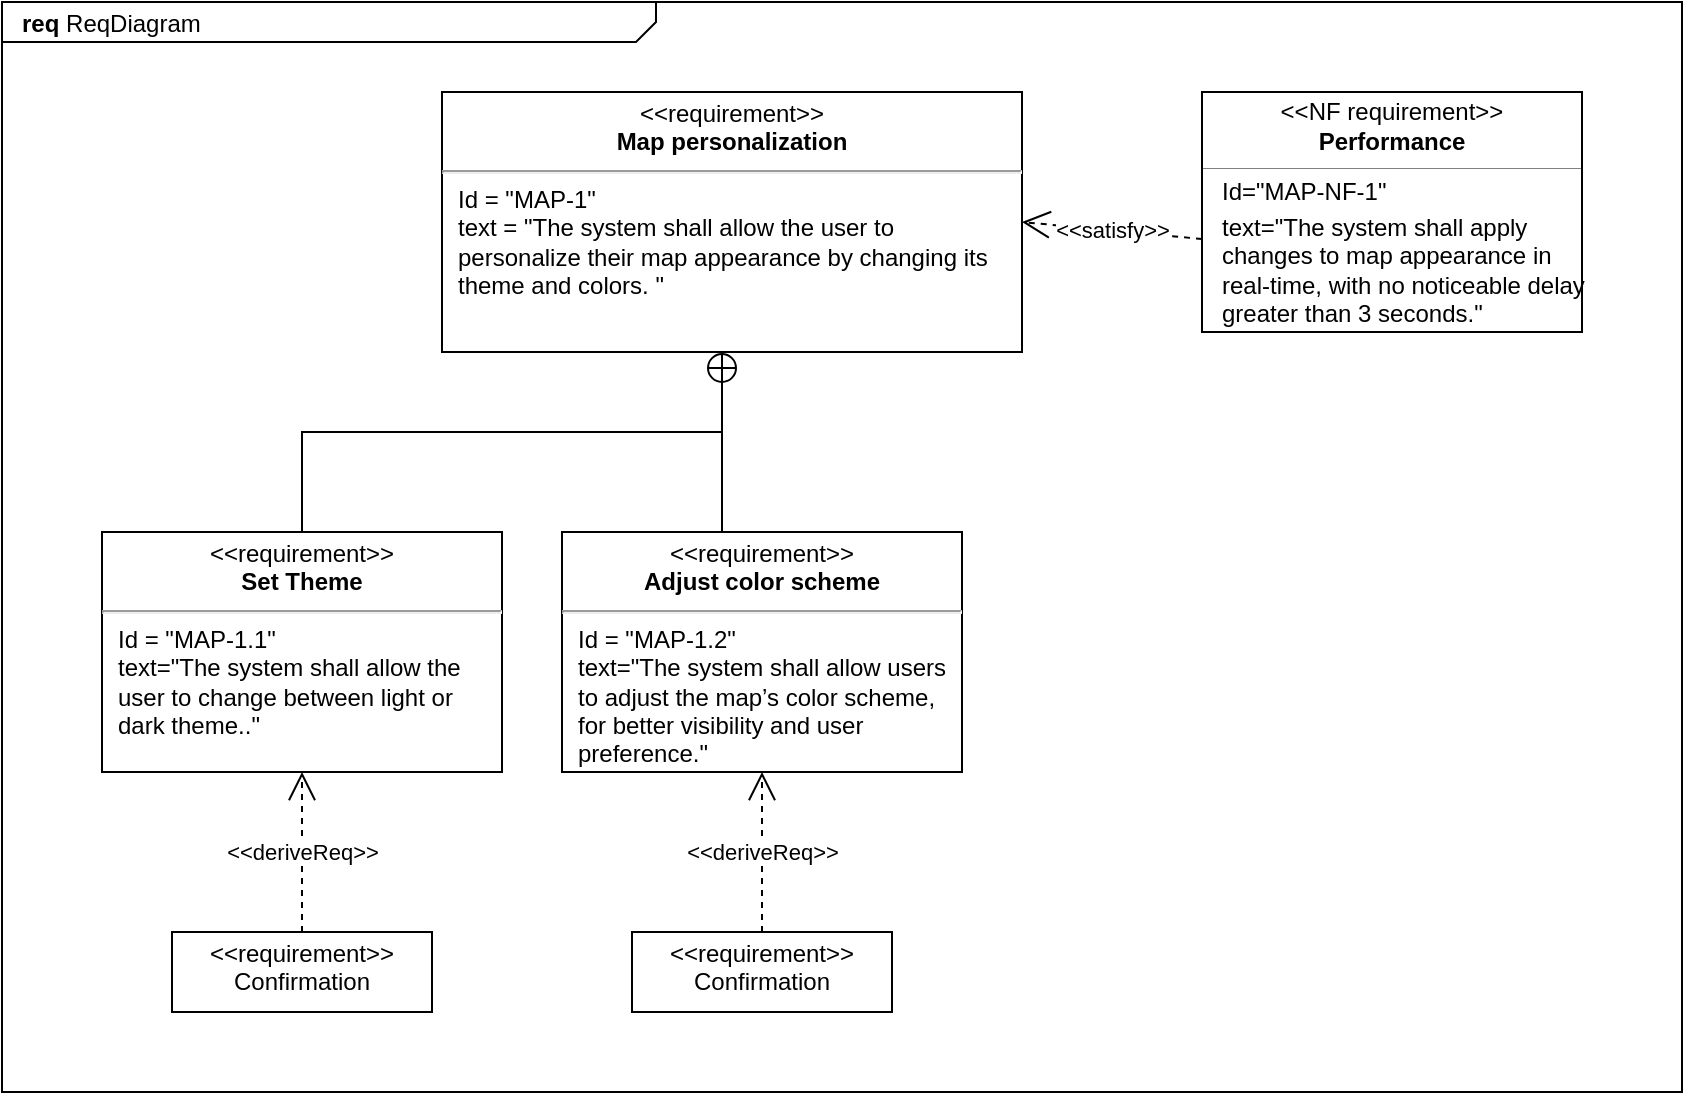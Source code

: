 <mxfile version="26.2.12">
  <diagram name="Page-1" id="inarA9QGWKTlLkQJpEFQ">
    <mxGraphModel dx="1063" dy="596" grid="1" gridSize="10" guides="1" tooltips="1" connect="1" arrows="1" fold="1" page="1" pageScale="1" pageWidth="827" pageHeight="1169" math="0" shadow="0">
      <root>
        <mxCell id="0" />
        <mxCell id="1" parent="0" />
        <mxCell id="akQ0fPVQwShH7-bDqrva-1" value="&lt;p style=&quot;margin: 0px ; margin-top: 4px ; margin-left: 10px ; text-align: left&quot;&gt;&lt;b&gt;req&lt;/b&gt;&amp;nbsp;ReqDiagram&lt;/p&gt;" style="html=1;strokeWidth=1;shape=mxgraph.sysml.package;html=1;overflow=fill;whiteSpace=wrap;fillColor=none;gradientColor=none;fontSize=12;align=center;labelX=327.64;" vertex="1" parent="1">
          <mxGeometry x="440" y="295" width="840" height="545" as="geometry" />
        </mxCell>
        <mxCell id="akQ0fPVQwShH7-bDqrva-2" value="&lt;p style=&quot;margin: 0px ; margin-top: 4px ; text-align: center&quot;&gt;&amp;lt;&amp;lt;requirement&amp;gt;&amp;gt;&lt;br&gt;&lt;b&gt;Map personalization&lt;/b&gt;&lt;/p&gt;&lt;hr&gt;&lt;p style=&quot;margin: 0px ; margin-left: 8px ; text-align: left&quot;&gt;Id = &quot;MAP-1&quot;&lt;/p&gt;&lt;p style=&quot;margin: 0px ; margin-left: 8px ; text-align: left&quot;&gt;text = &quot;The system shall allow the user to personalize their map appearance by changing its theme and colors. &quot;&lt;/p&gt;" style="shape=rect;html=1;overflow=fill;whiteSpace=wrap;" vertex="1" parent="1">
          <mxGeometry x="660" y="340" width="290" height="130" as="geometry" />
        </mxCell>
        <mxCell id="akQ0fPVQwShH7-bDqrva-3" style="edgeStyle=orthogonalEdgeStyle;rounded=0;html=1;endArrow=circlePlus;endFill=0;jettySize=auto;orthogonalLoop=1;exitX=0.5;exitY=0;exitDx=0;exitDy=0;" edge="1" parent="1">
          <mxGeometry relative="1" as="geometry">
            <Array as="points">
              <mxPoint x="800" y="565" />
            </Array>
            <mxPoint x="807" y="565" as="sourcePoint" />
            <mxPoint x="800" y="470" as="targetPoint" />
          </mxGeometry>
        </mxCell>
        <mxCell id="akQ0fPVQwShH7-bDqrva-4" value="&lt;p style=&quot;margin: 0px ; margin-top: 4px ; text-align: center&quot;&gt;&amp;lt;&amp;lt;requirement&amp;gt;&amp;gt;&lt;br&gt;&lt;b&gt;Set Theme&lt;/b&gt;&lt;/p&gt;&lt;hr&gt;&lt;p style=&quot;margin: 0px ; margin-left: 8px ; text-align: left&quot;&gt;Id = &quot;MAP-1.1&quot;&lt;/p&gt;&lt;p style=&quot;margin: 0px ; margin-left: 8px ; text-align: left&quot;&gt;text=&quot;The system shall allow the user to change between light or dark theme..&quot;&lt;/p&gt;" style="shape=rect;html=1;overflow=fill;whiteSpace=wrap;" vertex="1" parent="1">
          <mxGeometry x="490" y="560" width="200" height="120" as="geometry" />
        </mxCell>
        <mxCell id="akQ0fPVQwShH7-bDqrva-5" value="&lt;p style=&quot;margin: 0px ; margin-top: 4px ; text-align: center&quot;&gt;&amp;lt;&amp;lt;requirement&amp;gt;&amp;gt;&lt;br&gt;&lt;b&gt;Adjust color scheme&lt;/b&gt;&lt;/p&gt;&lt;hr&gt;&lt;p style=&quot;margin: 0px ; margin-left: 8px ; text-align: left&quot;&gt;Id = &quot;MAP-1.2&quot;&lt;/p&gt;&lt;p style=&quot;margin: 0px ; margin-left: 8px ; text-align: left&quot;&gt;text=&quot;The system shall allow users to adjust the map’s color scheme, for better visibility and user preference.&quot;&lt;/p&gt;" style="shape=rect;html=1;overflow=fill;whiteSpace=wrap;" vertex="1" parent="1">
          <mxGeometry x="720" y="560" width="200" height="120" as="geometry" />
        </mxCell>
        <mxCell id="akQ0fPVQwShH7-bDqrva-6" value="&lt;p style=&quot;margin: 0px ; margin-top: 4px ; text-align: center&quot;&gt;&amp;lt;&amp;lt;requirement&amp;gt;&amp;gt;&lt;br&gt;Confirmation&lt;/p&gt;" style="shape=rect;html=1;overflow=fill;whiteSpace=wrap;" vertex="1" parent="1">
          <mxGeometry x="525" y="760" width="130" height="40" as="geometry" />
        </mxCell>
        <mxCell id="akQ0fPVQwShH7-bDqrva-7" value="" style="endArrow=none;html=1;rounded=0;exitX=0.5;exitY=0;exitDx=0;exitDy=0;" edge="1" parent="1" source="akQ0fPVQwShH7-bDqrva-4">
          <mxGeometry width="50" height="50" relative="1" as="geometry">
            <mxPoint x="580" y="560" as="sourcePoint" />
            <mxPoint x="800" y="510" as="targetPoint" />
            <Array as="points">
              <mxPoint x="590" y="510" />
            </Array>
          </mxGeometry>
        </mxCell>
        <mxCell id="akQ0fPVQwShH7-bDqrva-8" value="&amp;lt;&amp;lt;deriveReq&amp;gt;&amp;gt;" style="endArrow=open;html=1;edgeStyle=none;endSize=12;dashed=1;rounded=0;entryX=0.5;entryY=1;entryDx=0;entryDy=0;exitX=0.5;exitY=0;exitDx=0;exitDy=0;" edge="1" parent="1" source="akQ0fPVQwShH7-bDqrva-6" target="akQ0fPVQwShH7-bDqrva-4">
          <mxGeometry relative="1" as="geometry">
            <mxPoint x="620" y="510" as="targetPoint" />
            <mxPoint x="620" y="590" as="sourcePoint" />
          </mxGeometry>
        </mxCell>
        <mxCell id="akQ0fPVQwShH7-bDqrva-9" value="&amp;lt;&amp;lt;deriveReq&amp;gt;&amp;gt;" style="endArrow=open;html=1;edgeStyle=none;endSize=12;dashed=1;rounded=0;entryX=0.5;entryY=1;entryDx=0;entryDy=0;exitX=0.5;exitY=0;exitDx=0;exitDy=0;" edge="1" parent="1" source="akQ0fPVQwShH7-bDqrva-26" target="akQ0fPVQwShH7-bDqrva-5">
          <mxGeometry relative="1" as="geometry">
            <mxPoint x="630" y="520" as="targetPoint" />
            <mxPoint x="630" y="600" as="sourcePoint" />
          </mxGeometry>
        </mxCell>
        <mxCell id="akQ0fPVQwShH7-bDqrva-12" value="" style="fontStyle=1;align=center;verticalAlign=middle;childLayout=stackLayout;horizontal=1;horizontalStack=0;resizeParent=1;resizeParentMax=0;resizeLast=0;marginBottom=0;" vertex="1" parent="1">
          <mxGeometry x="1040" y="340" width="190" height="120" as="geometry" />
        </mxCell>
        <mxCell id="akQ0fPVQwShH7-bDqrva-13" value="&amp;lt;&amp;lt;NF requirement&amp;gt;&amp;gt;" style="html=1;align=center;spacing=0;verticalAlign=middle;strokeColor=none;fillColor=none;whiteSpace=wrap;spacingTop=3;" vertex="1" parent="akQ0fPVQwShH7-bDqrva-12">
          <mxGeometry width="190" height="16" as="geometry" />
        </mxCell>
        <mxCell id="akQ0fPVQwShH7-bDqrva-14" value="Performance" style="html=1;align=center;spacing=0;verticalAlign=middle;strokeColor=none;fillColor=none;whiteSpace=wrap;fontStyle=1" vertex="1" parent="akQ0fPVQwShH7-bDqrva-12">
          <mxGeometry y="16" width="190" height="18" as="geometry" />
        </mxCell>
        <mxCell id="akQ0fPVQwShH7-bDqrva-15" value="" style="line;strokeWidth=0.25;fillColor=none;align=left;verticalAlign=middle;spacingTop=-1;spacingLeft=3;spacingRight=3;rotatable=0;labelPosition=right;points=[];portConstraint=eastwest;" vertex="1" parent="akQ0fPVQwShH7-bDqrva-12">
          <mxGeometry y="34" width="190" height="8" as="geometry" />
        </mxCell>
        <mxCell id="akQ0fPVQwShH7-bDqrva-16" value="Id=&quot;MAP-NF-1&quot;" style="html=1;align=left;spacing=0;verticalAlign=middle;strokeColor=none;fillColor=none;whiteSpace=wrap;spacingLeft=10;" vertex="1" parent="akQ0fPVQwShH7-bDqrva-12">
          <mxGeometry y="42" width="190" height="16" as="geometry" />
        </mxCell>
        <mxCell id="akQ0fPVQwShH7-bDqrva-17" value="text=&quot;The system shall apply changes to map appearance in real-time, with no noticeable delay greater than 3 seconds.&quot;" style="html=1;align=left;spacing=0;verticalAlign=middle;strokeColor=none;fillColor=none;whiteSpace=wrap;spacingLeft=10;" vertex="1" parent="akQ0fPVQwShH7-bDqrva-12">
          <mxGeometry y="58" width="190" height="62" as="geometry" />
        </mxCell>
        <mxCell id="akQ0fPVQwShH7-bDqrva-25" value="&amp;lt;&amp;lt;satisfy&amp;gt;&amp;gt;" style="endArrow=open;html=1;edgeStyle=none;endSize=12;dashed=1;rounded=0;entryX=1;entryY=0.5;entryDx=0;entryDy=0;exitX=0;exitY=0.25;exitDx=0;exitDy=0;" edge="1" parent="1" source="akQ0fPVQwShH7-bDqrva-17" target="akQ0fPVQwShH7-bDqrva-2">
          <mxGeometry relative="1" as="geometry">
            <mxPoint x="670" y="415" as="targetPoint" />
            <mxPoint x="570" y="424" as="sourcePoint" />
          </mxGeometry>
        </mxCell>
        <mxCell id="akQ0fPVQwShH7-bDqrva-26" value="&lt;p style=&quot;margin: 0px ; margin-top: 4px ; text-align: center&quot;&gt;&amp;lt;&amp;lt;requirement&amp;gt;&amp;gt;&lt;br&gt;Confirmation&lt;/p&gt;" style="shape=rect;html=1;overflow=fill;whiteSpace=wrap;" vertex="1" parent="1">
          <mxGeometry x="755" y="760" width="130" height="40" as="geometry" />
        </mxCell>
      </root>
    </mxGraphModel>
  </diagram>
</mxfile>
